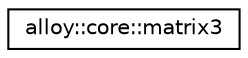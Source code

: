digraph "Graphical Class Hierarchy"
{
  edge [fontname="Helvetica",fontsize="10",labelfontname="Helvetica",labelfontsize="10"];
  node [fontname="Helvetica",fontsize="10",shape=record];
  rankdir="LR";
  Node1 [label="alloy::core::matrix3",height=0.2,width=0.4,color="black", fillcolor="white", style="filled",URL="$d6/dbc/classalloy_1_1core_1_1matrix3.html",tooltip="Defines a 3x3 Matrix. "];
}
